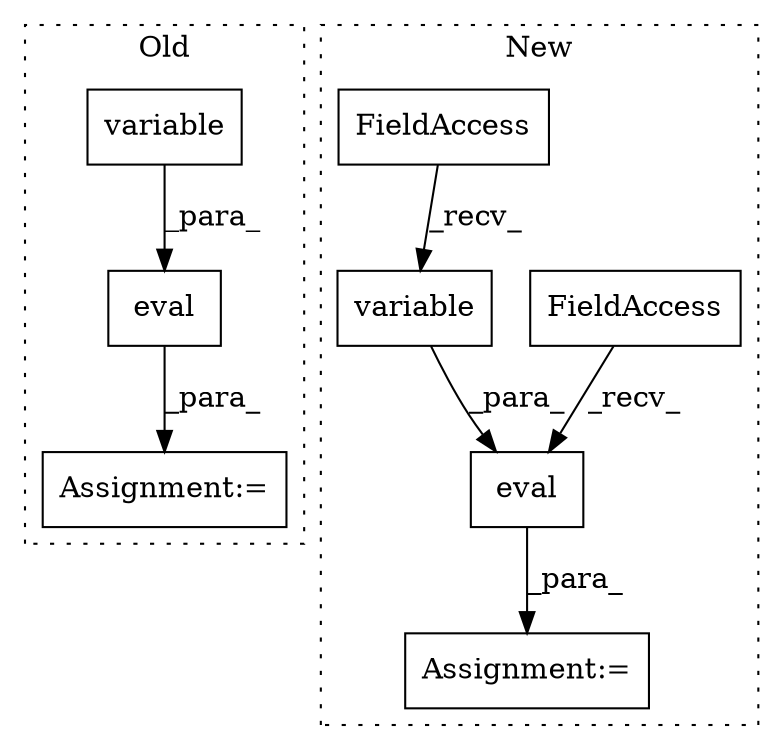 digraph G {
subgraph cluster0 {
1 [label="variable" a="32" s="80185,80209" l="9,1" shape="box"];
3 [label="Assignment:=" a="7" s="80165" l="1" shape="box"];
6 [label="eval" a="32" s="80168,80223" l="5,1" shape="box"];
label = "Old";
style="dotted";
}
subgraph cluster1 {
2 [label="eval" a="32" s="79219,79298" l="5,1" shape="box"];
4 [label="Assignment:=" a="7" s="79204" l="1" shape="box"];
5 [label="variable" a="32" s="79260,79284" l="9,1" shape="box"];
7 [label="FieldAccess" a="22" s="79205" l="5" shape="box"];
8 [label="FieldAccess" a="22" s="79246" l="5" shape="box"];
label = "New";
style="dotted";
}
1 -> 6 [label="_para_"];
2 -> 4 [label="_para_"];
5 -> 2 [label="_para_"];
6 -> 3 [label="_para_"];
7 -> 2 [label="_recv_"];
8 -> 5 [label="_recv_"];
}